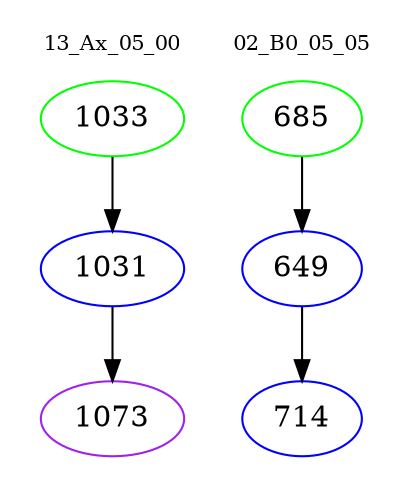 digraph{
subgraph cluster_0 {
color = white
label = "13_Ax_05_00";
fontsize=10;
T0_1033 [label="1033", color="green"]
T0_1033 -> T0_1031 [color="black"]
T0_1031 [label="1031", color="blue"]
T0_1031 -> T0_1073 [color="black"]
T0_1073 [label="1073", color="purple"]
}
subgraph cluster_1 {
color = white
label = "02_B0_05_05";
fontsize=10;
T1_685 [label="685", color="green"]
T1_685 -> T1_649 [color="black"]
T1_649 [label="649", color="blue"]
T1_649 -> T1_714 [color="black"]
T1_714 [label="714", color="blue"]
}
}
